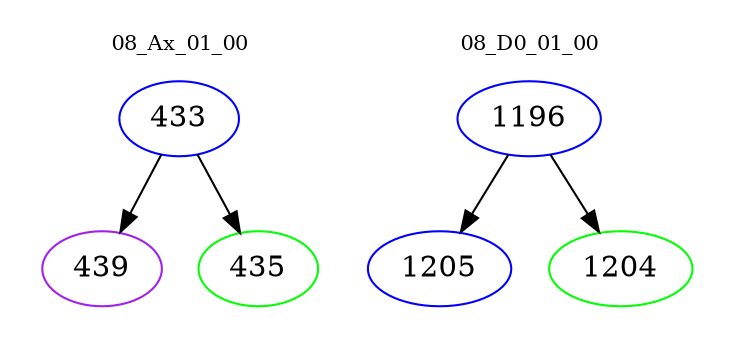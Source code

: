 digraph{
subgraph cluster_0 {
color = white
label = "08_Ax_01_00";
fontsize=10;
T0_433 [label="433", color="blue"]
T0_433 -> T0_439 [color="black"]
T0_439 [label="439", color="purple"]
T0_433 -> T0_435 [color="black"]
T0_435 [label="435", color="green"]
}
subgraph cluster_1 {
color = white
label = "08_D0_01_00";
fontsize=10;
T1_1196 [label="1196", color="blue"]
T1_1196 -> T1_1205 [color="black"]
T1_1205 [label="1205", color="blue"]
T1_1196 -> T1_1204 [color="black"]
T1_1204 [label="1204", color="green"]
}
}

